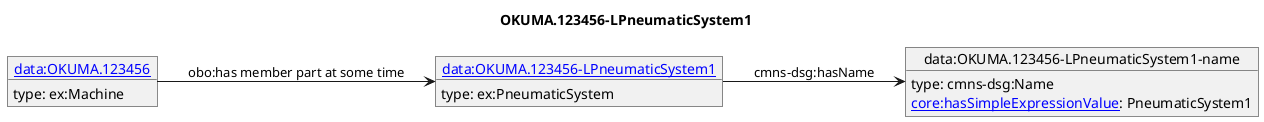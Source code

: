 @startuml
skinparam linetype polyline
left to right direction
title OKUMA.123456-LPneumaticSystem1
object "[[./OKUMA.123456-LPneumaticSystem1.html data:OKUMA.123456-LPneumaticSystem1]]" as o1 {
 type: ex:PneumaticSystem 
}
object "data:OKUMA.123456-LPneumaticSystem1-name" as o2 {
 type: cmns-dsg:Name 
}
object "[[./OKUMA.123456.html data:OKUMA.123456]]" as o3 {
 type: ex:Machine 
}
o1 --> o2 : cmns-dsg:hasName
o2 : [[https://spec.industrialontologies.org/ontology/core/Core/hasSimpleExpressionValue core:hasSimpleExpressionValue]]: PneumaticSystem1
o3 --> o1 : obo:has member part at some time
@enduml
